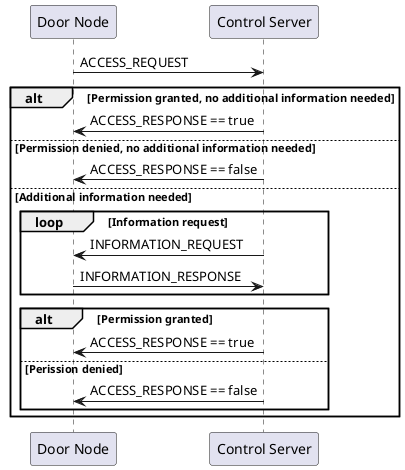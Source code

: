 ' Copyright (C) 2020 by Morgan Smith

@startuml

participant "Door Node" as door
participant "Control Server" as serv

door -> serv : ACCESS_REQUEST

alt Permission granted, no additional information needed
    serv -> door : ACCESS_RESPONSE == true
else Permission denied, no additional information needed
    serv -> door : ACCESS_RESPONSE == false
else Additional information needed
    loop Information request
        serv -> door : INFORMATION_REQUEST
        door -> serv : INFORMATION_RESPONSE
    end
    alt Permission granted
        serv -> door : ACCESS_RESPONSE == true
    else Perission denied
        serv -> door : ACCESS_RESPONSE == false
    end
end

@enduml
